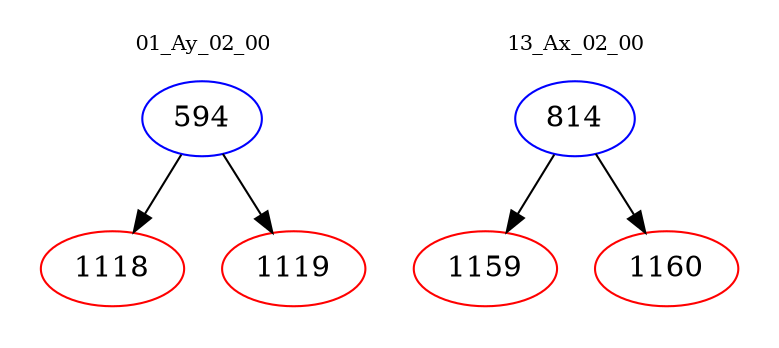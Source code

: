 digraph{
subgraph cluster_0 {
color = white
label = "01_Ay_02_00";
fontsize=10;
T0_594 [label="594", color="blue"]
T0_594 -> T0_1118 [color="black"]
T0_1118 [label="1118", color="red"]
T0_594 -> T0_1119 [color="black"]
T0_1119 [label="1119", color="red"]
}
subgraph cluster_1 {
color = white
label = "13_Ax_02_00";
fontsize=10;
T1_814 [label="814", color="blue"]
T1_814 -> T1_1159 [color="black"]
T1_1159 [label="1159", color="red"]
T1_814 -> T1_1160 [color="black"]
T1_1160 [label="1160", color="red"]
}
}
